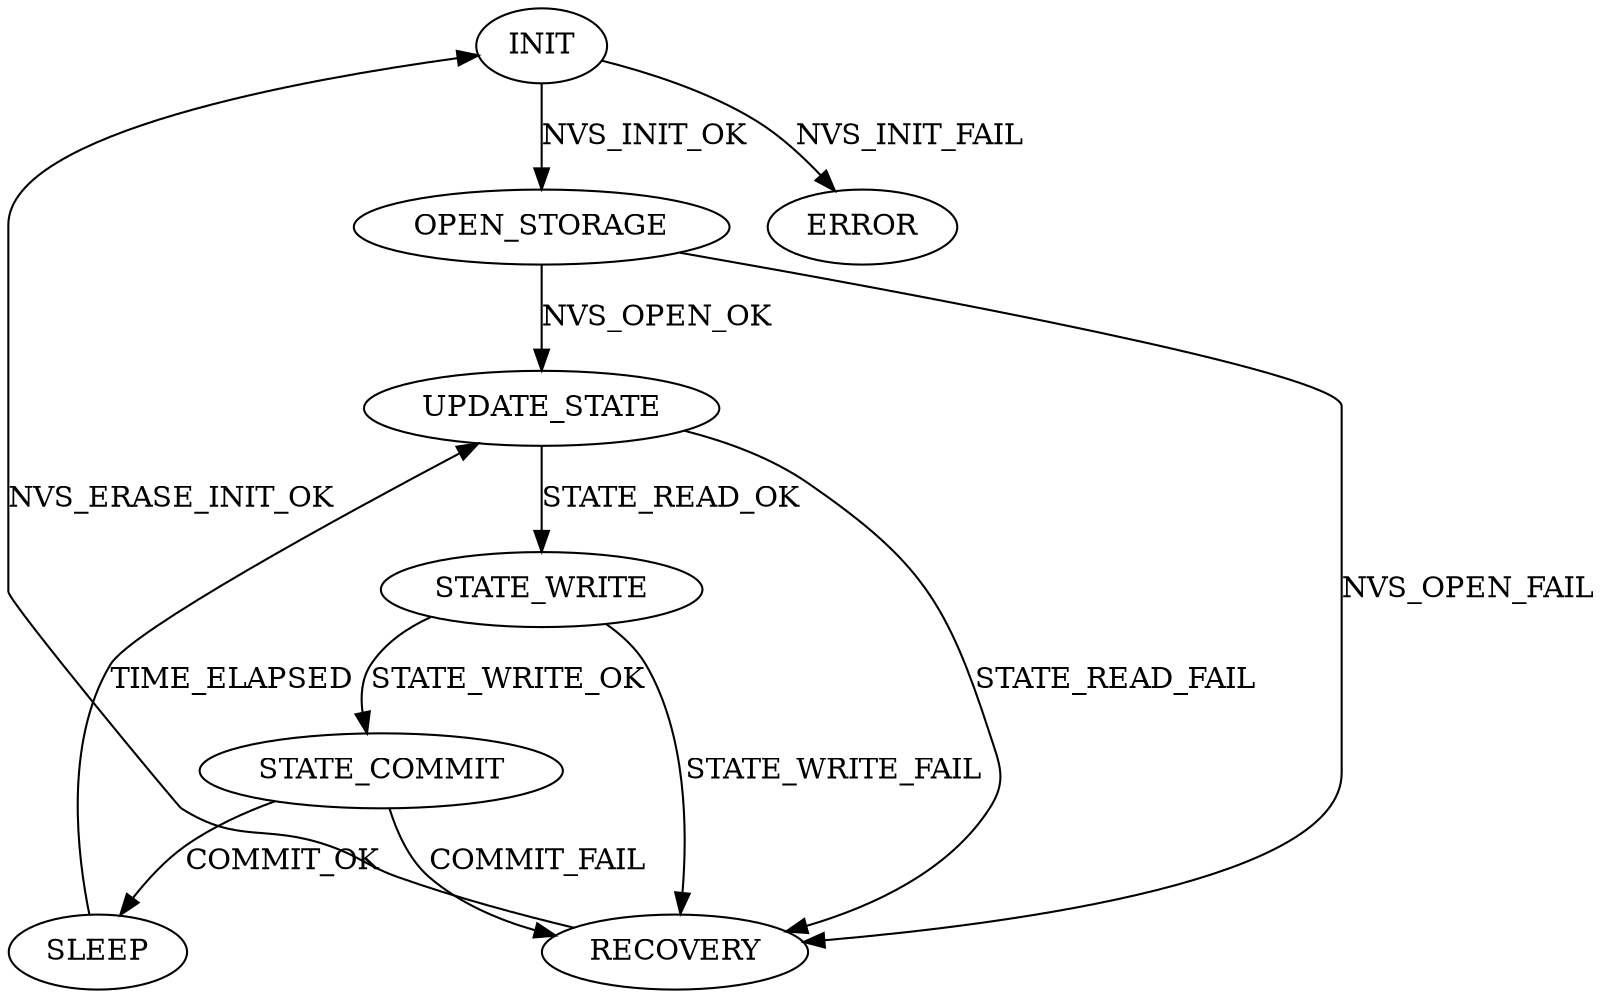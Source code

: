 // FSM
digraph {
	INIT [label=INIT]
	INIT -> OPEN_STORAGE [label=NVS_INIT_OK]
	INIT -> ERROR [label=NVS_INIT_FAIL]
	OPEN_STORAGE [label=OPEN_STORAGE]
	OPEN_STORAGE -> UPDATE_STATE [label=NVS_OPEN_OK]
	OPEN_STORAGE -> RECOVERY [label=NVS_OPEN_FAIL]
	UPDATE_STATE [label=UPDATE_STATE]
	UPDATE_STATE -> STATE_WRITE [label=STATE_READ_OK]
	UPDATE_STATE -> RECOVERY [label=STATE_READ_FAIL]
	STATE_WRITE [label=STATE_WRITE]
	STATE_WRITE -> STATE_COMMIT [label=STATE_WRITE_OK]
	STATE_WRITE -> RECOVERY [label=STATE_WRITE_FAIL]
	STATE_COMMIT [label=STATE_COMMIT]
	STATE_COMMIT -> SLEEP [label=COMMIT_OK]
	STATE_COMMIT -> RECOVERY [label=COMMIT_FAIL]
	SLEEP [label=SLEEP]
	SLEEP -> UPDATE_STATE [label=TIME_ELAPSED]
	RECOVERY [label=RECOVERY]
	RECOVERY -> INIT [label=NVS_ERASE_INIT_OK]
	ERROR [label=ERROR]
}
